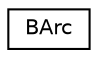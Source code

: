 digraph G
{
  edge [fontname="Helvetica",fontsize="10",labelfontname="Helvetica",labelfontsize="10"];
  node [fontname="Helvetica",fontsize="10",shape=record];
  rankdir=LR;
  Node1 [label="BArc",height=0.2,width=0.4,color="black", fillcolor="white", style="filled",URL="$d9/d4f/structBArc.html"];
}
